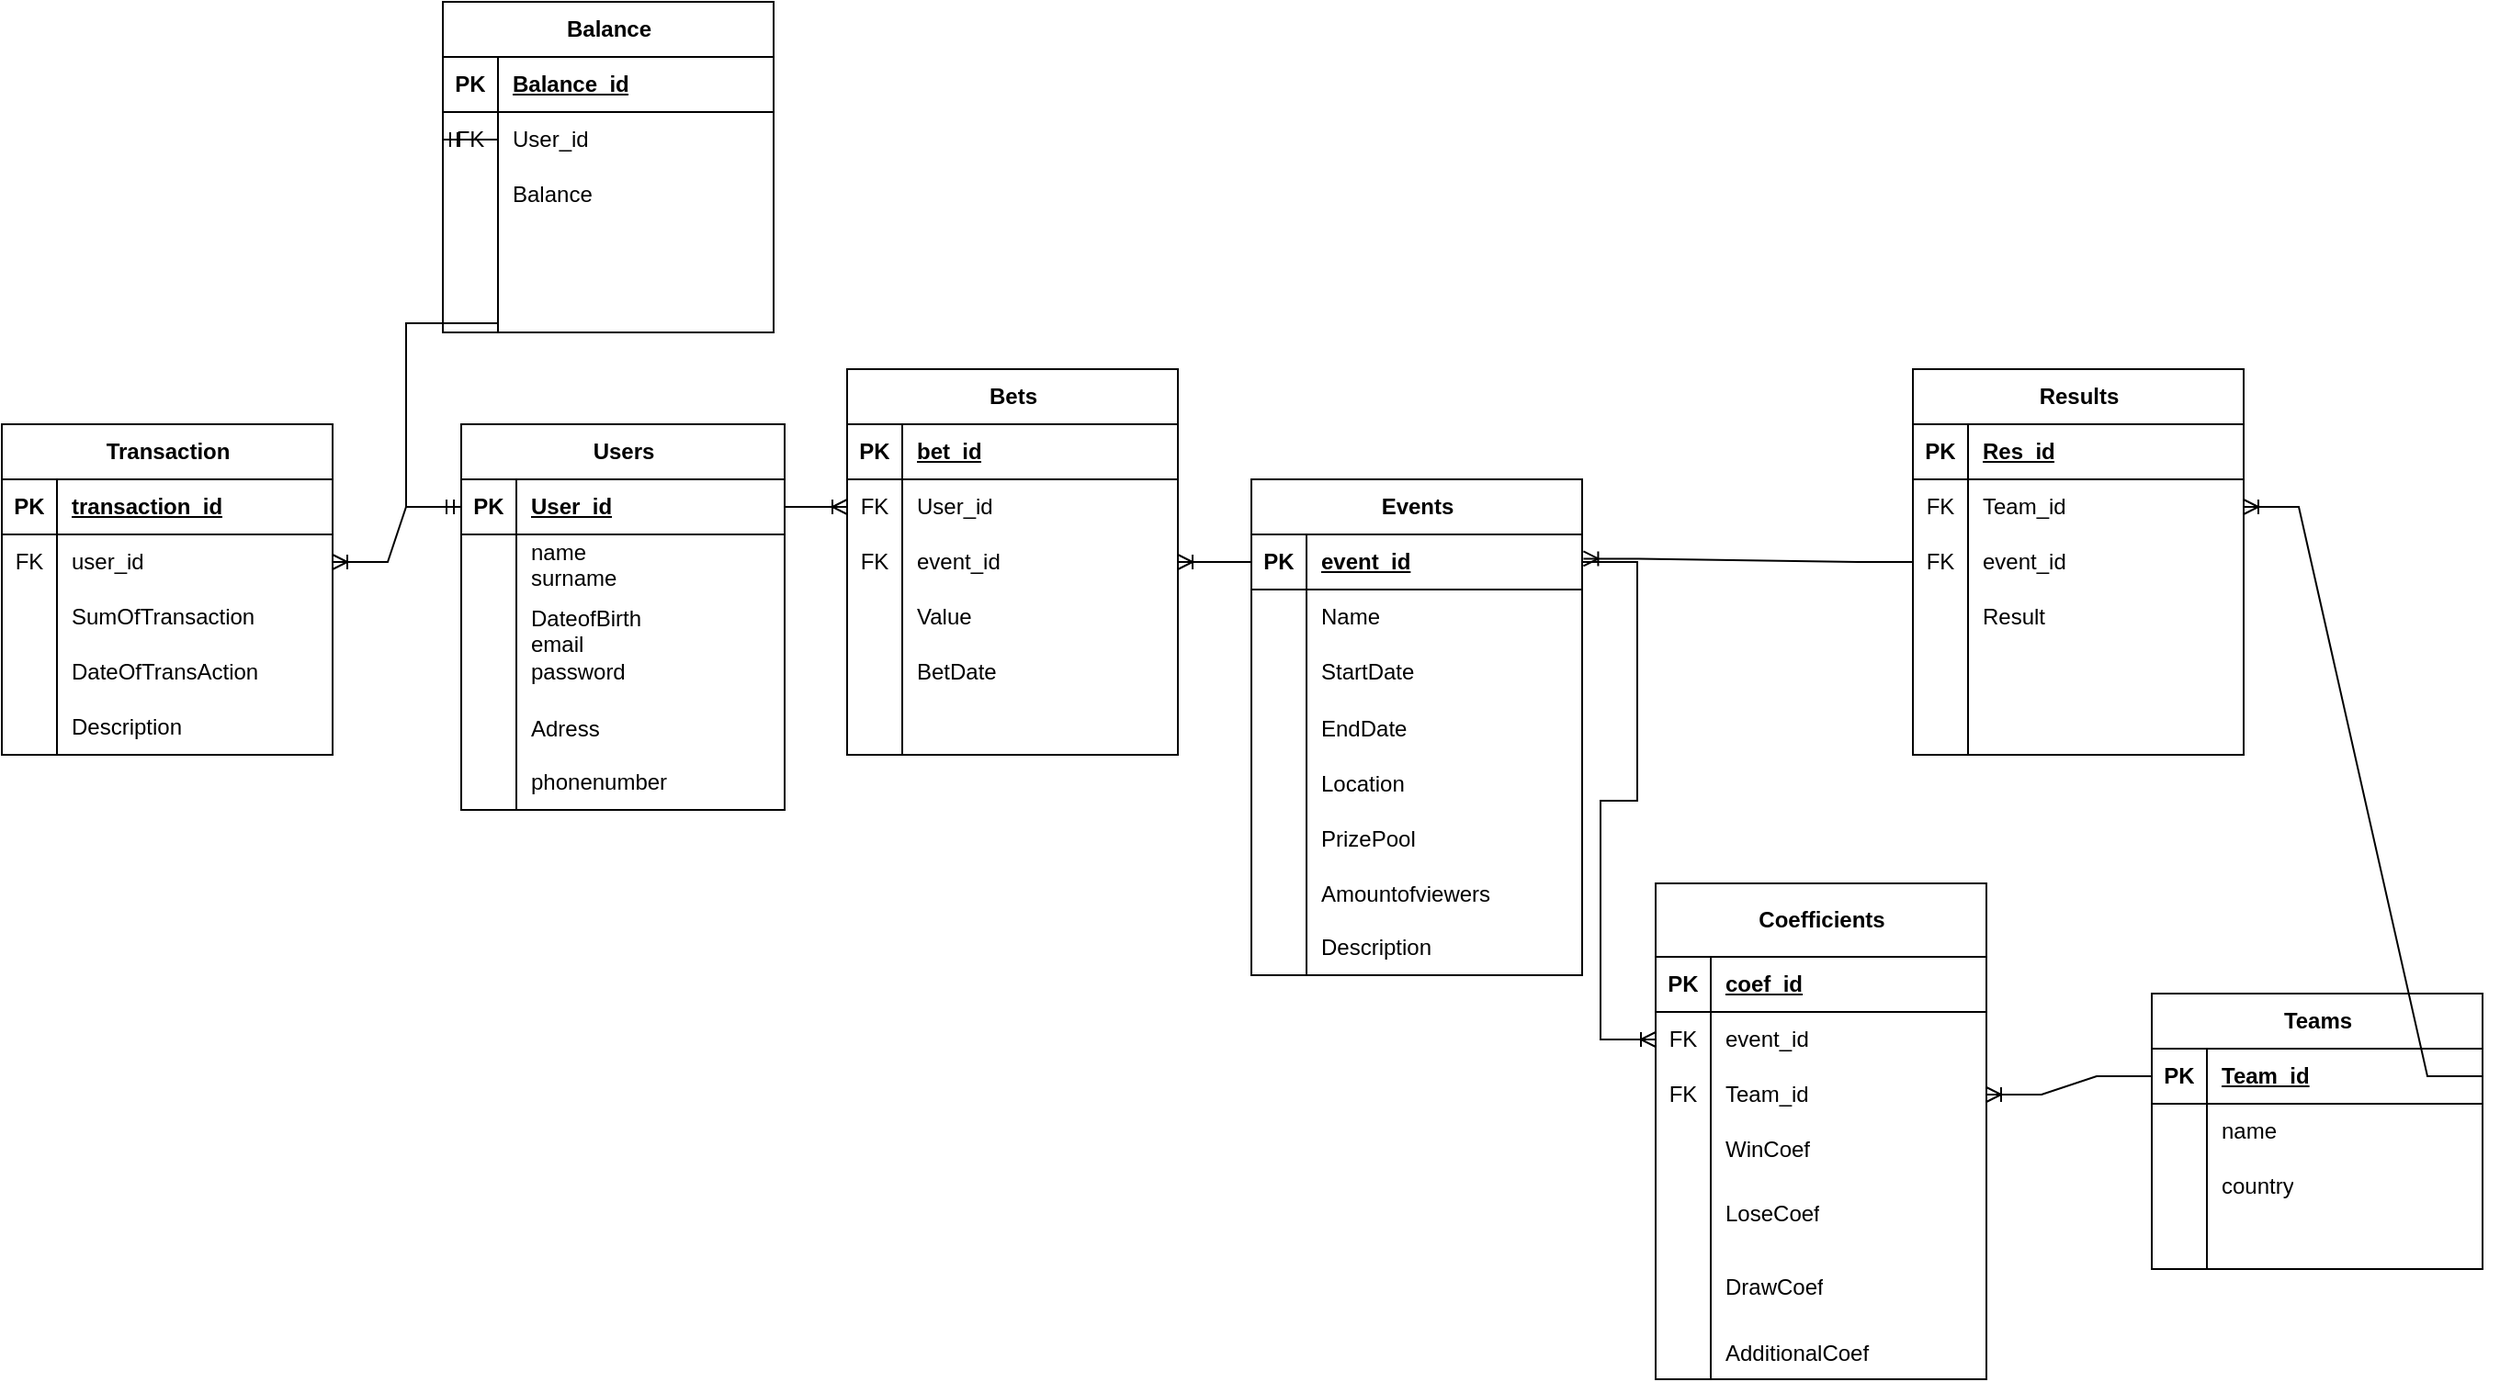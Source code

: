 <mxfile version="21.5.0" type="device">
  <diagram name="Page-1" id="XB4jOPfr0N2nus406FRI">
    <mxGraphModel dx="1843" dy="1638" grid="1" gridSize="10" guides="1" tooltips="1" connect="1" arrows="1" fold="1" page="1" pageScale="1" pageWidth="850" pageHeight="1100" math="0" shadow="0">
      <root>
        <mxCell id="0" />
        <mxCell id="1" parent="0" />
        <mxCell id="bCFZgVp2SM2VOvLrN2ew-1" value="Users" style="shape=table;startSize=30;container=1;collapsible=1;childLayout=tableLayout;fixedRows=1;rowLines=0;fontStyle=1;align=center;resizeLast=1;html=1;" vertex="1" parent="1">
          <mxGeometry x="40" y="160" width="176" height="210" as="geometry" />
        </mxCell>
        <mxCell id="bCFZgVp2SM2VOvLrN2ew-2" value="" style="shape=tableRow;horizontal=0;startSize=0;swimlaneHead=0;swimlaneBody=0;fillColor=none;collapsible=0;dropTarget=0;points=[[0,0.5],[1,0.5]];portConstraint=eastwest;top=0;left=0;right=0;bottom=1;" vertex="1" parent="bCFZgVp2SM2VOvLrN2ew-1">
          <mxGeometry y="30" width="176" height="30" as="geometry" />
        </mxCell>
        <mxCell id="bCFZgVp2SM2VOvLrN2ew-3" value="PK" style="shape=partialRectangle;connectable=0;fillColor=none;top=0;left=0;bottom=0;right=0;fontStyle=1;overflow=hidden;whiteSpace=wrap;html=1;" vertex="1" parent="bCFZgVp2SM2VOvLrN2ew-2">
          <mxGeometry width="30" height="30" as="geometry">
            <mxRectangle width="30" height="30" as="alternateBounds" />
          </mxGeometry>
        </mxCell>
        <mxCell id="bCFZgVp2SM2VOvLrN2ew-4" value="User_id" style="shape=partialRectangle;connectable=0;fillColor=none;top=0;left=0;bottom=0;right=0;align=left;spacingLeft=6;fontStyle=5;overflow=hidden;whiteSpace=wrap;html=1;" vertex="1" parent="bCFZgVp2SM2VOvLrN2ew-2">
          <mxGeometry x="30" width="146" height="30" as="geometry">
            <mxRectangle width="146" height="30" as="alternateBounds" />
          </mxGeometry>
        </mxCell>
        <mxCell id="bCFZgVp2SM2VOvLrN2ew-5" value="" style="shape=tableRow;horizontal=0;startSize=0;swimlaneHead=0;swimlaneBody=0;fillColor=none;collapsible=0;dropTarget=0;points=[[0,0.5],[1,0.5]];portConstraint=eastwest;top=0;left=0;right=0;bottom=0;" vertex="1" parent="bCFZgVp2SM2VOvLrN2ew-1">
          <mxGeometry y="60" width="176" height="30" as="geometry" />
        </mxCell>
        <mxCell id="bCFZgVp2SM2VOvLrN2ew-6" value="" style="shape=partialRectangle;connectable=0;fillColor=none;top=0;left=0;bottom=0;right=0;editable=1;overflow=hidden;whiteSpace=wrap;html=1;" vertex="1" parent="bCFZgVp2SM2VOvLrN2ew-5">
          <mxGeometry width="30" height="30" as="geometry">
            <mxRectangle width="30" height="30" as="alternateBounds" />
          </mxGeometry>
        </mxCell>
        <mxCell id="bCFZgVp2SM2VOvLrN2ew-7" value="name&lt;br&gt;surname" style="shape=partialRectangle;connectable=0;fillColor=none;top=0;left=0;bottom=0;right=0;align=left;spacingLeft=6;overflow=hidden;whiteSpace=wrap;html=1;strokeColor=inherit;" vertex="1" parent="bCFZgVp2SM2VOvLrN2ew-5">
          <mxGeometry x="30" width="146" height="30" as="geometry">
            <mxRectangle width="146" height="30" as="alternateBounds" />
          </mxGeometry>
        </mxCell>
        <mxCell id="bCFZgVp2SM2VOvLrN2ew-8" value="" style="shape=tableRow;horizontal=0;startSize=0;swimlaneHead=0;swimlaneBody=0;fillColor=none;collapsible=0;dropTarget=0;points=[[0,0.5],[1,0.5]];portConstraint=eastwest;top=0;left=0;right=0;bottom=0;" vertex="1" parent="bCFZgVp2SM2VOvLrN2ew-1">
          <mxGeometry y="90" width="176" height="60" as="geometry" />
        </mxCell>
        <mxCell id="bCFZgVp2SM2VOvLrN2ew-9" value="" style="shape=partialRectangle;connectable=0;fillColor=none;top=0;left=0;bottom=0;right=0;editable=1;overflow=hidden;whiteSpace=wrap;html=1;" vertex="1" parent="bCFZgVp2SM2VOvLrN2ew-8">
          <mxGeometry width="30" height="60" as="geometry">
            <mxRectangle width="30" height="60" as="alternateBounds" />
          </mxGeometry>
        </mxCell>
        <mxCell id="bCFZgVp2SM2VOvLrN2ew-10" value="DateofBirth&lt;br style=&quot;border-color: var(--border-color);&quot;&gt;email&lt;br style=&quot;border-color: var(--border-color);&quot;&gt;password" style="shape=partialRectangle;connectable=0;fillColor=none;top=0;left=0;bottom=0;right=0;align=left;spacingLeft=6;overflow=hidden;whiteSpace=wrap;html=1;" vertex="1" parent="bCFZgVp2SM2VOvLrN2ew-8">
          <mxGeometry x="30" width="146" height="60" as="geometry">
            <mxRectangle width="146" height="60" as="alternateBounds" />
          </mxGeometry>
        </mxCell>
        <mxCell id="bCFZgVp2SM2VOvLrN2ew-150" value="" style="shape=tableRow;horizontal=0;startSize=0;swimlaneHead=0;swimlaneBody=0;fillColor=none;collapsible=0;dropTarget=0;points=[[0,0.5],[1,0.5]];portConstraint=eastwest;top=0;left=0;right=0;bottom=0;" vertex="1" parent="bCFZgVp2SM2VOvLrN2ew-1">
          <mxGeometry y="150" width="176" height="30" as="geometry" />
        </mxCell>
        <mxCell id="bCFZgVp2SM2VOvLrN2ew-151" value="" style="shape=partialRectangle;connectable=0;fillColor=none;top=0;left=0;bottom=0;right=0;editable=1;overflow=hidden;" vertex="1" parent="bCFZgVp2SM2VOvLrN2ew-150">
          <mxGeometry width="30" height="30" as="geometry">
            <mxRectangle width="30" height="30" as="alternateBounds" />
          </mxGeometry>
        </mxCell>
        <mxCell id="bCFZgVp2SM2VOvLrN2ew-152" value="Adress" style="shape=partialRectangle;connectable=0;fillColor=none;top=0;left=0;bottom=0;right=0;align=left;spacingLeft=6;overflow=hidden;" vertex="1" parent="bCFZgVp2SM2VOvLrN2ew-150">
          <mxGeometry x="30" width="146" height="30" as="geometry">
            <mxRectangle width="146" height="30" as="alternateBounds" />
          </mxGeometry>
        </mxCell>
        <mxCell id="bCFZgVp2SM2VOvLrN2ew-11" value="" style="shape=tableRow;horizontal=0;startSize=0;swimlaneHead=0;swimlaneBody=0;fillColor=none;collapsible=0;dropTarget=0;points=[[0,0.5],[1,0.5]];portConstraint=eastwest;top=0;left=0;right=0;bottom=0;" vertex="1" parent="bCFZgVp2SM2VOvLrN2ew-1">
          <mxGeometry y="180" width="176" height="30" as="geometry" />
        </mxCell>
        <mxCell id="bCFZgVp2SM2VOvLrN2ew-12" value="" style="shape=partialRectangle;connectable=0;fillColor=none;top=0;left=0;bottom=0;right=0;editable=1;overflow=hidden;whiteSpace=wrap;html=1;" vertex="1" parent="bCFZgVp2SM2VOvLrN2ew-11">
          <mxGeometry width="30" height="30" as="geometry">
            <mxRectangle width="30" height="30" as="alternateBounds" />
          </mxGeometry>
        </mxCell>
        <mxCell id="bCFZgVp2SM2VOvLrN2ew-13" value="phonenumber" style="shape=partialRectangle;connectable=0;fillColor=none;top=0;left=0;bottom=0;right=0;align=left;spacingLeft=6;overflow=hidden;whiteSpace=wrap;html=1;" vertex="1" parent="bCFZgVp2SM2VOvLrN2ew-11">
          <mxGeometry x="30" width="146" height="30" as="geometry">
            <mxRectangle width="146" height="30" as="alternateBounds" />
          </mxGeometry>
        </mxCell>
        <mxCell id="bCFZgVp2SM2VOvLrN2ew-14" value="Events" style="shape=table;startSize=30;container=1;collapsible=1;childLayout=tableLayout;fixedRows=1;rowLines=0;fontStyle=1;align=center;resizeLast=1;html=1;" vertex="1" parent="1">
          <mxGeometry x="470" y="190" width="180" height="270" as="geometry" />
        </mxCell>
        <mxCell id="bCFZgVp2SM2VOvLrN2ew-15" value="" style="shape=tableRow;horizontal=0;startSize=0;swimlaneHead=0;swimlaneBody=0;fillColor=none;collapsible=0;dropTarget=0;points=[[0,0.5],[1,0.5]];portConstraint=eastwest;top=0;left=0;right=0;bottom=1;" vertex="1" parent="bCFZgVp2SM2VOvLrN2ew-14">
          <mxGeometry y="30" width="180" height="30" as="geometry" />
        </mxCell>
        <mxCell id="bCFZgVp2SM2VOvLrN2ew-16" value="PK" style="shape=partialRectangle;connectable=0;fillColor=none;top=0;left=0;bottom=0;right=0;fontStyle=1;overflow=hidden;whiteSpace=wrap;html=1;" vertex="1" parent="bCFZgVp2SM2VOvLrN2ew-15">
          <mxGeometry width="30" height="30" as="geometry">
            <mxRectangle width="30" height="30" as="alternateBounds" />
          </mxGeometry>
        </mxCell>
        <mxCell id="bCFZgVp2SM2VOvLrN2ew-17" value="event_id" style="shape=partialRectangle;connectable=0;fillColor=none;top=0;left=0;bottom=0;right=0;align=left;spacingLeft=6;fontStyle=5;overflow=hidden;whiteSpace=wrap;html=1;" vertex="1" parent="bCFZgVp2SM2VOvLrN2ew-15">
          <mxGeometry x="30" width="150" height="30" as="geometry">
            <mxRectangle width="150" height="30" as="alternateBounds" />
          </mxGeometry>
        </mxCell>
        <mxCell id="bCFZgVp2SM2VOvLrN2ew-18" value="" style="shape=tableRow;horizontal=0;startSize=0;swimlaneHead=0;swimlaneBody=0;fillColor=none;collapsible=0;dropTarget=0;points=[[0,0.5],[1,0.5]];portConstraint=eastwest;top=0;left=0;right=0;bottom=0;" vertex="1" parent="bCFZgVp2SM2VOvLrN2ew-14">
          <mxGeometry y="60" width="180" height="30" as="geometry" />
        </mxCell>
        <mxCell id="bCFZgVp2SM2VOvLrN2ew-19" value="" style="shape=partialRectangle;connectable=0;fillColor=none;top=0;left=0;bottom=0;right=0;editable=1;overflow=hidden;whiteSpace=wrap;html=1;" vertex="1" parent="bCFZgVp2SM2VOvLrN2ew-18">
          <mxGeometry width="30" height="30" as="geometry">
            <mxRectangle width="30" height="30" as="alternateBounds" />
          </mxGeometry>
        </mxCell>
        <mxCell id="bCFZgVp2SM2VOvLrN2ew-20" value="Name" style="shape=partialRectangle;connectable=0;fillColor=none;top=0;left=0;bottom=0;right=0;align=left;spacingLeft=6;overflow=hidden;whiteSpace=wrap;html=1;" vertex="1" parent="bCFZgVp2SM2VOvLrN2ew-18">
          <mxGeometry x="30" width="150" height="30" as="geometry">
            <mxRectangle width="150" height="30" as="alternateBounds" />
          </mxGeometry>
        </mxCell>
        <mxCell id="bCFZgVp2SM2VOvLrN2ew-21" value="" style="shape=tableRow;horizontal=0;startSize=0;swimlaneHead=0;swimlaneBody=0;fillColor=none;collapsible=0;dropTarget=0;points=[[0,0.5],[1,0.5]];portConstraint=eastwest;top=0;left=0;right=0;bottom=0;" vertex="1" parent="bCFZgVp2SM2VOvLrN2ew-14">
          <mxGeometry y="90" width="180" height="30" as="geometry" />
        </mxCell>
        <mxCell id="bCFZgVp2SM2VOvLrN2ew-22" value="" style="shape=partialRectangle;connectable=0;fillColor=none;top=0;left=0;bottom=0;right=0;editable=1;overflow=hidden;whiteSpace=wrap;html=1;" vertex="1" parent="bCFZgVp2SM2VOvLrN2ew-21">
          <mxGeometry width="30" height="30" as="geometry">
            <mxRectangle width="30" height="30" as="alternateBounds" />
          </mxGeometry>
        </mxCell>
        <mxCell id="bCFZgVp2SM2VOvLrN2ew-23" value="StartDate" style="shape=partialRectangle;connectable=0;fillColor=none;top=0;left=0;bottom=0;right=0;align=left;spacingLeft=6;overflow=hidden;whiteSpace=wrap;html=1;" vertex="1" parent="bCFZgVp2SM2VOvLrN2ew-21">
          <mxGeometry x="30" width="150" height="30" as="geometry">
            <mxRectangle width="150" height="30" as="alternateBounds" />
          </mxGeometry>
        </mxCell>
        <mxCell id="bCFZgVp2SM2VOvLrN2ew-138" value="" style="shape=tableRow;horizontal=0;startSize=0;swimlaneHead=0;swimlaneBody=0;fillColor=none;collapsible=0;dropTarget=0;points=[[0,0.5],[1,0.5]];portConstraint=eastwest;top=0;left=0;right=0;bottom=0;" vertex="1" parent="bCFZgVp2SM2VOvLrN2ew-14">
          <mxGeometry y="120" width="180" height="30" as="geometry" />
        </mxCell>
        <mxCell id="bCFZgVp2SM2VOvLrN2ew-139" value="" style="shape=partialRectangle;connectable=0;fillColor=none;top=0;left=0;bottom=0;right=0;editable=1;overflow=hidden;" vertex="1" parent="bCFZgVp2SM2VOvLrN2ew-138">
          <mxGeometry width="30" height="30" as="geometry">
            <mxRectangle width="30" height="30" as="alternateBounds" />
          </mxGeometry>
        </mxCell>
        <mxCell id="bCFZgVp2SM2VOvLrN2ew-140" value="EndDate" style="shape=partialRectangle;connectable=0;fillColor=none;top=0;left=0;bottom=0;right=0;align=left;spacingLeft=6;overflow=hidden;" vertex="1" parent="bCFZgVp2SM2VOvLrN2ew-138">
          <mxGeometry x="30" width="150" height="30" as="geometry">
            <mxRectangle width="150" height="30" as="alternateBounds" />
          </mxGeometry>
        </mxCell>
        <mxCell id="bCFZgVp2SM2VOvLrN2ew-141" value="" style="shape=tableRow;horizontal=0;startSize=0;swimlaneHead=0;swimlaneBody=0;fillColor=none;collapsible=0;dropTarget=0;points=[[0,0.5],[1,0.5]];portConstraint=eastwest;top=0;left=0;right=0;bottom=0;" vertex="1" parent="bCFZgVp2SM2VOvLrN2ew-14">
          <mxGeometry y="150" width="180" height="30" as="geometry" />
        </mxCell>
        <mxCell id="bCFZgVp2SM2VOvLrN2ew-142" value="" style="shape=partialRectangle;connectable=0;fillColor=none;top=0;left=0;bottom=0;right=0;editable=1;overflow=hidden;" vertex="1" parent="bCFZgVp2SM2VOvLrN2ew-141">
          <mxGeometry width="30" height="30" as="geometry">
            <mxRectangle width="30" height="30" as="alternateBounds" />
          </mxGeometry>
        </mxCell>
        <mxCell id="bCFZgVp2SM2VOvLrN2ew-143" value="Location" style="shape=partialRectangle;connectable=0;fillColor=none;top=0;left=0;bottom=0;right=0;align=left;spacingLeft=6;overflow=hidden;" vertex="1" parent="bCFZgVp2SM2VOvLrN2ew-141">
          <mxGeometry x="30" width="150" height="30" as="geometry">
            <mxRectangle width="150" height="30" as="alternateBounds" />
          </mxGeometry>
        </mxCell>
        <mxCell id="bCFZgVp2SM2VOvLrN2ew-144" value="" style="shape=tableRow;horizontal=0;startSize=0;swimlaneHead=0;swimlaneBody=0;fillColor=none;collapsible=0;dropTarget=0;points=[[0,0.5],[1,0.5]];portConstraint=eastwest;top=0;left=0;right=0;bottom=0;" vertex="1" parent="bCFZgVp2SM2VOvLrN2ew-14">
          <mxGeometry y="180" width="180" height="30" as="geometry" />
        </mxCell>
        <mxCell id="bCFZgVp2SM2VOvLrN2ew-145" value="" style="shape=partialRectangle;connectable=0;fillColor=none;top=0;left=0;bottom=0;right=0;editable=1;overflow=hidden;" vertex="1" parent="bCFZgVp2SM2VOvLrN2ew-144">
          <mxGeometry width="30" height="30" as="geometry">
            <mxRectangle width="30" height="30" as="alternateBounds" />
          </mxGeometry>
        </mxCell>
        <mxCell id="bCFZgVp2SM2VOvLrN2ew-146" value="PrizePool" style="shape=partialRectangle;connectable=0;fillColor=none;top=0;left=0;bottom=0;right=0;align=left;spacingLeft=6;overflow=hidden;" vertex="1" parent="bCFZgVp2SM2VOvLrN2ew-144">
          <mxGeometry x="30" width="150" height="30" as="geometry">
            <mxRectangle width="150" height="30" as="alternateBounds" />
          </mxGeometry>
        </mxCell>
        <mxCell id="bCFZgVp2SM2VOvLrN2ew-147" value="" style="shape=tableRow;horizontal=0;startSize=0;swimlaneHead=0;swimlaneBody=0;fillColor=none;collapsible=0;dropTarget=0;points=[[0,0.5],[1,0.5]];portConstraint=eastwest;top=0;left=0;right=0;bottom=0;" vertex="1" parent="bCFZgVp2SM2VOvLrN2ew-14">
          <mxGeometry y="210" width="180" height="30" as="geometry" />
        </mxCell>
        <mxCell id="bCFZgVp2SM2VOvLrN2ew-148" value="" style="shape=partialRectangle;connectable=0;fillColor=none;top=0;left=0;bottom=0;right=0;editable=1;overflow=hidden;" vertex="1" parent="bCFZgVp2SM2VOvLrN2ew-147">
          <mxGeometry width="30" height="30" as="geometry">
            <mxRectangle width="30" height="30" as="alternateBounds" />
          </mxGeometry>
        </mxCell>
        <mxCell id="bCFZgVp2SM2VOvLrN2ew-149" value="Amountofviewers" style="shape=partialRectangle;connectable=0;fillColor=none;top=0;left=0;bottom=0;right=0;align=left;spacingLeft=6;overflow=hidden;" vertex="1" parent="bCFZgVp2SM2VOvLrN2ew-147">
          <mxGeometry x="30" width="150" height="30" as="geometry">
            <mxRectangle width="150" height="30" as="alternateBounds" />
          </mxGeometry>
        </mxCell>
        <mxCell id="bCFZgVp2SM2VOvLrN2ew-24" value="" style="shape=tableRow;horizontal=0;startSize=0;swimlaneHead=0;swimlaneBody=0;fillColor=none;collapsible=0;dropTarget=0;points=[[0,0.5],[1,0.5]];portConstraint=eastwest;top=0;left=0;right=0;bottom=0;" vertex="1" parent="bCFZgVp2SM2VOvLrN2ew-14">
          <mxGeometry y="240" width="180" height="30" as="geometry" />
        </mxCell>
        <mxCell id="bCFZgVp2SM2VOvLrN2ew-25" value="" style="shape=partialRectangle;connectable=0;fillColor=none;top=0;left=0;bottom=0;right=0;editable=1;overflow=hidden;whiteSpace=wrap;html=1;" vertex="1" parent="bCFZgVp2SM2VOvLrN2ew-24">
          <mxGeometry width="30" height="30" as="geometry">
            <mxRectangle width="30" height="30" as="alternateBounds" />
          </mxGeometry>
        </mxCell>
        <mxCell id="bCFZgVp2SM2VOvLrN2ew-26" value="Description" style="shape=partialRectangle;connectable=0;fillColor=none;top=0;left=0;bottom=0;right=0;align=left;spacingLeft=6;overflow=hidden;whiteSpace=wrap;html=1;" vertex="1" parent="bCFZgVp2SM2VOvLrN2ew-24">
          <mxGeometry x="30" width="150" height="30" as="geometry">
            <mxRectangle width="150" height="30" as="alternateBounds" />
          </mxGeometry>
        </mxCell>
        <mxCell id="bCFZgVp2SM2VOvLrN2ew-27" value="Bets" style="shape=table;startSize=30;container=1;collapsible=1;childLayout=tableLayout;fixedRows=1;rowLines=0;fontStyle=1;align=center;resizeLast=1;html=1;" vertex="1" parent="1">
          <mxGeometry x="250" y="130" width="180" height="210" as="geometry" />
        </mxCell>
        <mxCell id="bCFZgVp2SM2VOvLrN2ew-28" value="" style="shape=tableRow;horizontal=0;startSize=0;swimlaneHead=0;swimlaneBody=0;fillColor=none;collapsible=0;dropTarget=0;points=[[0,0.5],[1,0.5]];portConstraint=eastwest;top=0;left=0;right=0;bottom=1;" vertex="1" parent="bCFZgVp2SM2VOvLrN2ew-27">
          <mxGeometry y="30" width="180" height="30" as="geometry" />
        </mxCell>
        <mxCell id="bCFZgVp2SM2VOvLrN2ew-29" value="PK" style="shape=partialRectangle;connectable=0;fillColor=none;top=0;left=0;bottom=0;right=0;fontStyle=1;overflow=hidden;whiteSpace=wrap;html=1;" vertex="1" parent="bCFZgVp2SM2VOvLrN2ew-28">
          <mxGeometry width="30" height="30" as="geometry">
            <mxRectangle width="30" height="30" as="alternateBounds" />
          </mxGeometry>
        </mxCell>
        <mxCell id="bCFZgVp2SM2VOvLrN2ew-30" value="bet_id" style="shape=partialRectangle;connectable=0;fillColor=none;top=0;left=0;bottom=0;right=0;align=left;spacingLeft=6;fontStyle=5;overflow=hidden;whiteSpace=wrap;html=1;" vertex="1" parent="bCFZgVp2SM2VOvLrN2ew-28">
          <mxGeometry x="30" width="150" height="30" as="geometry">
            <mxRectangle width="150" height="30" as="alternateBounds" />
          </mxGeometry>
        </mxCell>
        <mxCell id="bCFZgVp2SM2VOvLrN2ew-40" value="" style="shape=tableRow;horizontal=0;startSize=0;swimlaneHead=0;swimlaneBody=0;fillColor=none;collapsible=0;dropTarget=0;points=[[0,0.5],[1,0.5]];portConstraint=eastwest;top=0;left=0;right=0;bottom=0;" vertex="1" parent="bCFZgVp2SM2VOvLrN2ew-27">
          <mxGeometry y="60" width="180" height="30" as="geometry" />
        </mxCell>
        <mxCell id="bCFZgVp2SM2VOvLrN2ew-41" value="FK" style="shape=partialRectangle;connectable=0;fillColor=none;top=0;left=0;bottom=0;right=0;fontStyle=0;overflow=hidden;whiteSpace=wrap;html=1;" vertex="1" parent="bCFZgVp2SM2VOvLrN2ew-40">
          <mxGeometry width="30" height="30" as="geometry">
            <mxRectangle width="30" height="30" as="alternateBounds" />
          </mxGeometry>
        </mxCell>
        <mxCell id="bCFZgVp2SM2VOvLrN2ew-42" value="User_id" style="shape=partialRectangle;connectable=0;fillColor=none;top=0;left=0;bottom=0;right=0;align=left;spacingLeft=6;fontStyle=0;overflow=hidden;whiteSpace=wrap;html=1;" vertex="1" parent="bCFZgVp2SM2VOvLrN2ew-40">
          <mxGeometry x="30" width="150" height="30" as="geometry">
            <mxRectangle width="150" height="30" as="alternateBounds" />
          </mxGeometry>
        </mxCell>
        <mxCell id="bCFZgVp2SM2VOvLrN2ew-43" value="" style="shape=tableRow;horizontal=0;startSize=0;swimlaneHead=0;swimlaneBody=0;fillColor=none;collapsible=0;dropTarget=0;points=[[0,0.5],[1,0.5]];portConstraint=eastwest;top=0;left=0;right=0;bottom=0;" vertex="1" parent="bCFZgVp2SM2VOvLrN2ew-27">
          <mxGeometry y="90" width="180" height="30" as="geometry" />
        </mxCell>
        <mxCell id="bCFZgVp2SM2VOvLrN2ew-44" value="FK" style="shape=partialRectangle;connectable=0;fillColor=none;top=0;left=0;bottom=0;right=0;fontStyle=0;overflow=hidden;whiteSpace=wrap;html=1;" vertex="1" parent="bCFZgVp2SM2VOvLrN2ew-43">
          <mxGeometry width="30" height="30" as="geometry">
            <mxRectangle width="30" height="30" as="alternateBounds" />
          </mxGeometry>
        </mxCell>
        <mxCell id="bCFZgVp2SM2VOvLrN2ew-45" value="event_id" style="shape=partialRectangle;connectable=0;fillColor=none;top=0;left=0;bottom=0;right=0;align=left;spacingLeft=6;fontStyle=0;overflow=hidden;whiteSpace=wrap;html=1;" vertex="1" parent="bCFZgVp2SM2VOvLrN2ew-43">
          <mxGeometry x="30" width="150" height="30" as="geometry">
            <mxRectangle width="150" height="30" as="alternateBounds" />
          </mxGeometry>
        </mxCell>
        <mxCell id="bCFZgVp2SM2VOvLrN2ew-31" value="" style="shape=tableRow;horizontal=0;startSize=0;swimlaneHead=0;swimlaneBody=0;fillColor=none;collapsible=0;dropTarget=0;points=[[0,0.5],[1,0.5]];portConstraint=eastwest;top=0;left=0;right=0;bottom=0;" vertex="1" parent="bCFZgVp2SM2VOvLrN2ew-27">
          <mxGeometry y="120" width="180" height="30" as="geometry" />
        </mxCell>
        <mxCell id="bCFZgVp2SM2VOvLrN2ew-32" value="" style="shape=partialRectangle;connectable=0;fillColor=none;top=0;left=0;bottom=0;right=0;editable=1;overflow=hidden;whiteSpace=wrap;html=1;" vertex="1" parent="bCFZgVp2SM2VOvLrN2ew-31">
          <mxGeometry width="30" height="30" as="geometry">
            <mxRectangle width="30" height="30" as="alternateBounds" />
          </mxGeometry>
        </mxCell>
        <mxCell id="bCFZgVp2SM2VOvLrN2ew-33" value="Value" style="shape=partialRectangle;connectable=0;fillColor=none;top=0;left=0;bottom=0;right=0;align=left;spacingLeft=6;overflow=hidden;whiteSpace=wrap;html=1;" vertex="1" parent="bCFZgVp2SM2VOvLrN2ew-31">
          <mxGeometry x="30" width="150" height="30" as="geometry">
            <mxRectangle width="150" height="30" as="alternateBounds" />
          </mxGeometry>
        </mxCell>
        <mxCell id="bCFZgVp2SM2VOvLrN2ew-34" value="" style="shape=tableRow;horizontal=0;startSize=0;swimlaneHead=0;swimlaneBody=0;fillColor=none;collapsible=0;dropTarget=0;points=[[0,0.5],[1,0.5]];portConstraint=eastwest;top=0;left=0;right=0;bottom=0;" vertex="1" parent="bCFZgVp2SM2VOvLrN2ew-27">
          <mxGeometry y="150" width="180" height="30" as="geometry" />
        </mxCell>
        <mxCell id="bCFZgVp2SM2VOvLrN2ew-35" value="" style="shape=partialRectangle;connectable=0;fillColor=none;top=0;left=0;bottom=0;right=0;editable=1;overflow=hidden;whiteSpace=wrap;html=1;" vertex="1" parent="bCFZgVp2SM2VOvLrN2ew-34">
          <mxGeometry width="30" height="30" as="geometry">
            <mxRectangle width="30" height="30" as="alternateBounds" />
          </mxGeometry>
        </mxCell>
        <mxCell id="bCFZgVp2SM2VOvLrN2ew-36" value="BetDate" style="shape=partialRectangle;connectable=0;fillColor=none;top=0;left=0;bottom=0;right=0;align=left;spacingLeft=6;overflow=hidden;whiteSpace=wrap;html=1;" vertex="1" parent="bCFZgVp2SM2VOvLrN2ew-34">
          <mxGeometry x="30" width="150" height="30" as="geometry">
            <mxRectangle width="150" height="30" as="alternateBounds" />
          </mxGeometry>
        </mxCell>
        <mxCell id="bCFZgVp2SM2VOvLrN2ew-37" value="" style="shape=tableRow;horizontal=0;startSize=0;swimlaneHead=0;swimlaneBody=0;fillColor=none;collapsible=0;dropTarget=0;points=[[0,0.5],[1,0.5]];portConstraint=eastwest;top=0;left=0;right=0;bottom=0;" vertex="1" parent="bCFZgVp2SM2VOvLrN2ew-27">
          <mxGeometry y="180" width="180" height="30" as="geometry" />
        </mxCell>
        <mxCell id="bCFZgVp2SM2VOvLrN2ew-38" value="" style="shape=partialRectangle;connectable=0;fillColor=none;top=0;left=0;bottom=0;right=0;editable=1;overflow=hidden;whiteSpace=wrap;html=1;" vertex="1" parent="bCFZgVp2SM2VOvLrN2ew-37">
          <mxGeometry width="30" height="30" as="geometry">
            <mxRectangle width="30" height="30" as="alternateBounds" />
          </mxGeometry>
        </mxCell>
        <mxCell id="bCFZgVp2SM2VOvLrN2ew-39" value="" style="shape=partialRectangle;connectable=0;fillColor=none;top=0;left=0;bottom=0;right=0;align=left;spacingLeft=6;overflow=hidden;whiteSpace=wrap;html=1;" vertex="1" parent="bCFZgVp2SM2VOvLrN2ew-37">
          <mxGeometry x="30" width="150" height="30" as="geometry">
            <mxRectangle width="150" height="30" as="alternateBounds" />
          </mxGeometry>
        </mxCell>
        <mxCell id="bCFZgVp2SM2VOvLrN2ew-46" value="" style="edgeStyle=entityRelationEdgeStyle;fontSize=12;html=1;endArrow=ERoneToMany;rounded=0;exitX=1;exitY=0.5;exitDx=0;exitDy=0;entryX=0;entryY=0.5;entryDx=0;entryDy=0;" edge="1" parent="1" source="bCFZgVp2SM2VOvLrN2ew-2" target="bCFZgVp2SM2VOvLrN2ew-40">
          <mxGeometry width="100" height="100" relative="1" as="geometry">
            <mxPoint x="80" y="150" as="sourcePoint" />
            <mxPoint x="180" y="50" as="targetPoint" />
          </mxGeometry>
        </mxCell>
        <mxCell id="bCFZgVp2SM2VOvLrN2ew-47" value="" style="edgeStyle=entityRelationEdgeStyle;fontSize=12;html=1;endArrow=ERoneToMany;rounded=0;entryX=1;entryY=0.5;entryDx=0;entryDy=0;exitX=0;exitY=0.5;exitDx=0;exitDy=0;" edge="1" parent="1" source="bCFZgVp2SM2VOvLrN2ew-15" target="bCFZgVp2SM2VOvLrN2ew-43">
          <mxGeometry width="100" height="100" relative="1" as="geometry">
            <mxPoint x="460" y="140" as="sourcePoint" />
            <mxPoint x="560" y="40" as="targetPoint" />
          </mxGeometry>
        </mxCell>
        <mxCell id="bCFZgVp2SM2VOvLrN2ew-48" value="Teams" style="shape=table;startSize=30;container=1;collapsible=1;childLayout=tableLayout;fixedRows=1;rowLines=0;fontStyle=1;align=center;resizeLast=1;html=1;" vertex="1" parent="1">
          <mxGeometry x="960" y="470" width="180" height="150" as="geometry" />
        </mxCell>
        <mxCell id="bCFZgVp2SM2VOvLrN2ew-49" value="" style="shape=tableRow;horizontal=0;startSize=0;swimlaneHead=0;swimlaneBody=0;fillColor=none;collapsible=0;dropTarget=0;points=[[0,0.5],[1,0.5]];portConstraint=eastwest;top=0;left=0;right=0;bottom=1;" vertex="1" parent="bCFZgVp2SM2VOvLrN2ew-48">
          <mxGeometry y="30" width="180" height="30" as="geometry" />
        </mxCell>
        <mxCell id="bCFZgVp2SM2VOvLrN2ew-50" value="PK" style="shape=partialRectangle;connectable=0;fillColor=none;top=0;left=0;bottom=0;right=0;fontStyle=1;overflow=hidden;whiteSpace=wrap;html=1;" vertex="1" parent="bCFZgVp2SM2VOvLrN2ew-49">
          <mxGeometry width="30" height="30" as="geometry">
            <mxRectangle width="30" height="30" as="alternateBounds" />
          </mxGeometry>
        </mxCell>
        <mxCell id="bCFZgVp2SM2VOvLrN2ew-51" value="Team_id" style="shape=partialRectangle;connectable=0;fillColor=none;top=0;left=0;bottom=0;right=0;align=left;spacingLeft=6;fontStyle=5;overflow=hidden;whiteSpace=wrap;html=1;" vertex="1" parent="bCFZgVp2SM2VOvLrN2ew-49">
          <mxGeometry x="30" width="150" height="30" as="geometry">
            <mxRectangle width="150" height="30" as="alternateBounds" />
          </mxGeometry>
        </mxCell>
        <mxCell id="bCFZgVp2SM2VOvLrN2ew-52" value="" style="shape=tableRow;horizontal=0;startSize=0;swimlaneHead=0;swimlaneBody=0;fillColor=none;collapsible=0;dropTarget=0;points=[[0,0.5],[1,0.5]];portConstraint=eastwest;top=0;left=0;right=0;bottom=0;" vertex="1" parent="bCFZgVp2SM2VOvLrN2ew-48">
          <mxGeometry y="60" width="180" height="30" as="geometry" />
        </mxCell>
        <mxCell id="bCFZgVp2SM2VOvLrN2ew-53" value="" style="shape=partialRectangle;connectable=0;fillColor=none;top=0;left=0;bottom=0;right=0;editable=1;overflow=hidden;whiteSpace=wrap;html=1;" vertex="1" parent="bCFZgVp2SM2VOvLrN2ew-52">
          <mxGeometry width="30" height="30" as="geometry">
            <mxRectangle width="30" height="30" as="alternateBounds" />
          </mxGeometry>
        </mxCell>
        <mxCell id="bCFZgVp2SM2VOvLrN2ew-54" value="name" style="shape=partialRectangle;connectable=0;fillColor=none;top=0;left=0;bottom=0;right=0;align=left;spacingLeft=6;overflow=hidden;whiteSpace=wrap;html=1;" vertex="1" parent="bCFZgVp2SM2VOvLrN2ew-52">
          <mxGeometry x="30" width="150" height="30" as="geometry">
            <mxRectangle width="150" height="30" as="alternateBounds" />
          </mxGeometry>
        </mxCell>
        <mxCell id="bCFZgVp2SM2VOvLrN2ew-55" value="" style="shape=tableRow;horizontal=0;startSize=0;swimlaneHead=0;swimlaneBody=0;fillColor=none;collapsible=0;dropTarget=0;points=[[0,0.5],[1,0.5]];portConstraint=eastwest;top=0;left=0;right=0;bottom=0;" vertex="1" parent="bCFZgVp2SM2VOvLrN2ew-48">
          <mxGeometry y="90" width="180" height="30" as="geometry" />
        </mxCell>
        <mxCell id="bCFZgVp2SM2VOvLrN2ew-56" value="" style="shape=partialRectangle;connectable=0;fillColor=none;top=0;left=0;bottom=0;right=0;editable=1;overflow=hidden;whiteSpace=wrap;html=1;" vertex="1" parent="bCFZgVp2SM2VOvLrN2ew-55">
          <mxGeometry width="30" height="30" as="geometry">
            <mxRectangle width="30" height="30" as="alternateBounds" />
          </mxGeometry>
        </mxCell>
        <mxCell id="bCFZgVp2SM2VOvLrN2ew-57" value="country" style="shape=partialRectangle;connectable=0;fillColor=none;top=0;left=0;bottom=0;right=0;align=left;spacingLeft=6;overflow=hidden;whiteSpace=wrap;html=1;" vertex="1" parent="bCFZgVp2SM2VOvLrN2ew-55">
          <mxGeometry x="30" width="150" height="30" as="geometry">
            <mxRectangle width="150" height="30" as="alternateBounds" />
          </mxGeometry>
        </mxCell>
        <mxCell id="bCFZgVp2SM2VOvLrN2ew-58" value="" style="shape=tableRow;horizontal=0;startSize=0;swimlaneHead=0;swimlaneBody=0;fillColor=none;collapsible=0;dropTarget=0;points=[[0,0.5],[1,0.5]];portConstraint=eastwest;top=0;left=0;right=0;bottom=0;" vertex="1" parent="bCFZgVp2SM2VOvLrN2ew-48">
          <mxGeometry y="120" width="180" height="30" as="geometry" />
        </mxCell>
        <mxCell id="bCFZgVp2SM2VOvLrN2ew-59" value="" style="shape=partialRectangle;connectable=0;fillColor=none;top=0;left=0;bottom=0;right=0;editable=1;overflow=hidden;whiteSpace=wrap;html=1;" vertex="1" parent="bCFZgVp2SM2VOvLrN2ew-58">
          <mxGeometry width="30" height="30" as="geometry">
            <mxRectangle width="30" height="30" as="alternateBounds" />
          </mxGeometry>
        </mxCell>
        <mxCell id="bCFZgVp2SM2VOvLrN2ew-60" value="" style="shape=partialRectangle;connectable=0;fillColor=none;top=0;left=0;bottom=0;right=0;align=left;spacingLeft=6;overflow=hidden;whiteSpace=wrap;html=1;" vertex="1" parent="bCFZgVp2SM2VOvLrN2ew-58">
          <mxGeometry x="30" width="150" height="30" as="geometry">
            <mxRectangle width="150" height="30" as="alternateBounds" />
          </mxGeometry>
        </mxCell>
        <mxCell id="bCFZgVp2SM2VOvLrN2ew-61" value="Coefficients" style="shape=table;startSize=40;container=1;collapsible=1;childLayout=tableLayout;fixedRows=1;rowLines=0;fontStyle=1;align=center;resizeLast=1;html=1;" vertex="1" parent="1">
          <mxGeometry x="690" y="410" width="180" height="270" as="geometry" />
        </mxCell>
        <mxCell id="bCFZgVp2SM2VOvLrN2ew-62" value="" style="shape=tableRow;horizontal=0;startSize=0;swimlaneHead=0;swimlaneBody=0;fillColor=none;collapsible=0;dropTarget=0;points=[[0,0.5],[1,0.5]];portConstraint=eastwest;top=0;left=0;right=0;bottom=1;" vertex="1" parent="bCFZgVp2SM2VOvLrN2ew-61">
          <mxGeometry y="40" width="180" height="30" as="geometry" />
        </mxCell>
        <mxCell id="bCFZgVp2SM2VOvLrN2ew-63" value="PK" style="shape=partialRectangle;connectable=0;fillColor=none;top=0;left=0;bottom=0;right=0;fontStyle=1;overflow=hidden;whiteSpace=wrap;html=1;" vertex="1" parent="bCFZgVp2SM2VOvLrN2ew-62">
          <mxGeometry width="30" height="30" as="geometry">
            <mxRectangle width="30" height="30" as="alternateBounds" />
          </mxGeometry>
        </mxCell>
        <mxCell id="bCFZgVp2SM2VOvLrN2ew-64" value="coef_id" style="shape=partialRectangle;connectable=0;fillColor=none;top=0;left=0;bottom=0;right=0;align=left;spacingLeft=6;fontStyle=5;overflow=hidden;whiteSpace=wrap;html=1;" vertex="1" parent="bCFZgVp2SM2VOvLrN2ew-62">
          <mxGeometry x="30" width="150" height="30" as="geometry">
            <mxRectangle width="150" height="30" as="alternateBounds" />
          </mxGeometry>
        </mxCell>
        <mxCell id="bCFZgVp2SM2VOvLrN2ew-74" value="" style="shape=tableRow;horizontal=0;startSize=0;swimlaneHead=0;swimlaneBody=0;fillColor=none;collapsible=0;dropTarget=0;points=[[0,0.5],[1,0.5]];portConstraint=eastwest;top=0;left=0;right=0;bottom=0;" vertex="1" parent="bCFZgVp2SM2VOvLrN2ew-61">
          <mxGeometry y="70" width="180" height="30" as="geometry" />
        </mxCell>
        <mxCell id="bCFZgVp2SM2VOvLrN2ew-75" value="FK" style="shape=partialRectangle;connectable=0;fillColor=none;top=0;left=0;bottom=0;right=0;fontStyle=0;overflow=hidden;whiteSpace=wrap;html=1;" vertex="1" parent="bCFZgVp2SM2VOvLrN2ew-74">
          <mxGeometry width="30" height="30" as="geometry">
            <mxRectangle width="30" height="30" as="alternateBounds" />
          </mxGeometry>
        </mxCell>
        <mxCell id="bCFZgVp2SM2VOvLrN2ew-76" value="event_id" style="shape=partialRectangle;connectable=0;fillColor=none;top=0;left=0;bottom=0;right=0;align=left;spacingLeft=6;fontStyle=0;overflow=hidden;whiteSpace=wrap;html=1;" vertex="1" parent="bCFZgVp2SM2VOvLrN2ew-74">
          <mxGeometry x="30" width="150" height="30" as="geometry">
            <mxRectangle width="150" height="30" as="alternateBounds" />
          </mxGeometry>
        </mxCell>
        <mxCell id="bCFZgVp2SM2VOvLrN2ew-77" value="" style="shape=tableRow;horizontal=0;startSize=0;swimlaneHead=0;swimlaneBody=0;fillColor=none;collapsible=0;dropTarget=0;points=[[0,0.5],[1,0.5]];portConstraint=eastwest;top=0;left=0;right=0;bottom=0;" vertex="1" parent="bCFZgVp2SM2VOvLrN2ew-61">
          <mxGeometry y="100" width="180" height="30" as="geometry" />
        </mxCell>
        <mxCell id="bCFZgVp2SM2VOvLrN2ew-78" value="FK" style="shape=partialRectangle;connectable=0;fillColor=none;top=0;left=0;bottom=0;right=0;fontStyle=0;overflow=hidden;whiteSpace=wrap;html=1;" vertex="1" parent="bCFZgVp2SM2VOvLrN2ew-77">
          <mxGeometry width="30" height="30" as="geometry">
            <mxRectangle width="30" height="30" as="alternateBounds" />
          </mxGeometry>
        </mxCell>
        <mxCell id="bCFZgVp2SM2VOvLrN2ew-79" value="Team_id" style="shape=partialRectangle;connectable=0;fillColor=none;top=0;left=0;bottom=0;right=0;align=left;spacingLeft=6;fontStyle=0;overflow=hidden;whiteSpace=wrap;html=1;" vertex="1" parent="bCFZgVp2SM2VOvLrN2ew-77">
          <mxGeometry x="30" width="150" height="30" as="geometry">
            <mxRectangle width="150" height="30" as="alternateBounds" />
          </mxGeometry>
        </mxCell>
        <mxCell id="bCFZgVp2SM2VOvLrN2ew-65" value="" style="shape=tableRow;horizontal=0;startSize=0;swimlaneHead=0;swimlaneBody=0;fillColor=none;collapsible=0;dropTarget=0;points=[[0,0.5],[1,0.5]];portConstraint=eastwest;top=0;left=0;right=0;bottom=0;" vertex="1" parent="bCFZgVp2SM2VOvLrN2ew-61">
          <mxGeometry y="130" width="180" height="30" as="geometry" />
        </mxCell>
        <mxCell id="bCFZgVp2SM2VOvLrN2ew-66" value="" style="shape=partialRectangle;connectable=0;fillColor=none;top=0;left=0;bottom=0;right=0;editable=1;overflow=hidden;whiteSpace=wrap;html=1;" vertex="1" parent="bCFZgVp2SM2VOvLrN2ew-65">
          <mxGeometry width="30" height="30" as="geometry">
            <mxRectangle width="30" height="30" as="alternateBounds" />
          </mxGeometry>
        </mxCell>
        <mxCell id="bCFZgVp2SM2VOvLrN2ew-67" value="WinCoef" style="shape=partialRectangle;connectable=0;fillColor=none;top=0;left=0;bottom=0;right=0;align=left;spacingLeft=6;overflow=hidden;whiteSpace=wrap;html=1;" vertex="1" parent="bCFZgVp2SM2VOvLrN2ew-65">
          <mxGeometry x="30" width="150" height="30" as="geometry">
            <mxRectangle width="150" height="30" as="alternateBounds" />
          </mxGeometry>
        </mxCell>
        <mxCell id="bCFZgVp2SM2VOvLrN2ew-68" value="" style="shape=tableRow;horizontal=0;startSize=0;swimlaneHead=0;swimlaneBody=0;fillColor=none;collapsible=0;dropTarget=0;points=[[0,0.5],[1,0.5]];portConstraint=eastwest;top=0;left=0;right=0;bottom=0;" vertex="1" parent="bCFZgVp2SM2VOvLrN2ew-61">
          <mxGeometry y="160" width="180" height="40" as="geometry" />
        </mxCell>
        <mxCell id="bCFZgVp2SM2VOvLrN2ew-69" value="" style="shape=partialRectangle;connectable=0;fillColor=none;top=0;left=0;bottom=0;right=0;editable=1;overflow=hidden;whiteSpace=wrap;html=1;" vertex="1" parent="bCFZgVp2SM2VOvLrN2ew-68">
          <mxGeometry width="30" height="40" as="geometry">
            <mxRectangle width="30" height="40" as="alternateBounds" />
          </mxGeometry>
        </mxCell>
        <mxCell id="bCFZgVp2SM2VOvLrN2ew-70" value="LoseCoef" style="shape=partialRectangle;connectable=0;fillColor=none;top=0;left=0;bottom=0;right=0;align=left;spacingLeft=6;overflow=hidden;whiteSpace=wrap;html=1;" vertex="1" parent="bCFZgVp2SM2VOvLrN2ew-68">
          <mxGeometry x="30" width="150" height="40" as="geometry">
            <mxRectangle width="150" height="40" as="alternateBounds" />
          </mxGeometry>
        </mxCell>
        <mxCell id="bCFZgVp2SM2VOvLrN2ew-71" value="" style="shape=tableRow;horizontal=0;startSize=0;swimlaneHead=0;swimlaneBody=0;fillColor=none;collapsible=0;dropTarget=0;points=[[0,0.5],[1,0.5]];portConstraint=eastwest;top=0;left=0;right=0;bottom=0;" vertex="1" parent="bCFZgVp2SM2VOvLrN2ew-61">
          <mxGeometry y="200" width="180" height="40" as="geometry" />
        </mxCell>
        <mxCell id="bCFZgVp2SM2VOvLrN2ew-72" value="" style="shape=partialRectangle;connectable=0;fillColor=none;top=0;left=0;bottom=0;right=0;editable=1;overflow=hidden;whiteSpace=wrap;html=1;" vertex="1" parent="bCFZgVp2SM2VOvLrN2ew-71">
          <mxGeometry width="30" height="40" as="geometry">
            <mxRectangle width="30" height="40" as="alternateBounds" />
          </mxGeometry>
        </mxCell>
        <mxCell id="bCFZgVp2SM2VOvLrN2ew-73" value="DrawCoef&lt;br&gt;" style="shape=partialRectangle;connectable=0;fillColor=none;top=0;left=0;bottom=0;right=0;align=left;spacingLeft=6;overflow=hidden;whiteSpace=wrap;html=1;" vertex="1" parent="bCFZgVp2SM2VOvLrN2ew-71">
          <mxGeometry x="30" width="150" height="40" as="geometry">
            <mxRectangle width="150" height="40" as="alternateBounds" />
          </mxGeometry>
        </mxCell>
        <mxCell id="bCFZgVp2SM2VOvLrN2ew-153" value="" style="shape=tableRow;horizontal=0;startSize=0;swimlaneHead=0;swimlaneBody=0;fillColor=none;collapsible=0;dropTarget=0;points=[[0,0.5],[1,0.5]];portConstraint=eastwest;top=0;left=0;right=0;bottom=0;" vertex="1" parent="bCFZgVp2SM2VOvLrN2ew-61">
          <mxGeometry y="240" width="180" height="30" as="geometry" />
        </mxCell>
        <mxCell id="bCFZgVp2SM2VOvLrN2ew-154" value="" style="shape=partialRectangle;connectable=0;fillColor=none;top=0;left=0;bottom=0;right=0;editable=1;overflow=hidden;" vertex="1" parent="bCFZgVp2SM2VOvLrN2ew-153">
          <mxGeometry width="30" height="30" as="geometry">
            <mxRectangle width="30" height="30" as="alternateBounds" />
          </mxGeometry>
        </mxCell>
        <mxCell id="bCFZgVp2SM2VOvLrN2ew-155" value="AdditionalCoef" style="shape=partialRectangle;connectable=0;fillColor=none;top=0;left=0;bottom=0;right=0;align=left;spacingLeft=6;overflow=hidden;" vertex="1" parent="bCFZgVp2SM2VOvLrN2ew-153">
          <mxGeometry x="30" width="150" height="30" as="geometry">
            <mxRectangle width="150" height="30" as="alternateBounds" />
          </mxGeometry>
        </mxCell>
        <mxCell id="bCFZgVp2SM2VOvLrN2ew-80" value="" style="edgeStyle=entityRelationEdgeStyle;fontSize=12;html=1;endArrow=ERoneToMany;rounded=0;exitX=1;exitY=0.5;exitDx=0;exitDy=0;entryX=0;entryY=0.5;entryDx=0;entryDy=0;" edge="1" parent="1" source="bCFZgVp2SM2VOvLrN2ew-15" target="bCFZgVp2SM2VOvLrN2ew-74">
          <mxGeometry width="100" height="100" relative="1" as="geometry">
            <mxPoint x="630" y="460" as="sourcePoint" />
            <mxPoint x="640" y="510" as="targetPoint" />
            <Array as="points">
              <mxPoint x="770" y="320" />
              <mxPoint x="750" y="330" />
            </Array>
          </mxGeometry>
        </mxCell>
        <mxCell id="bCFZgVp2SM2VOvLrN2ew-81" value="" style="edgeStyle=entityRelationEdgeStyle;fontSize=12;html=1;endArrow=ERoneToMany;rounded=0;exitX=0;exitY=0.5;exitDx=0;exitDy=0;entryX=1;entryY=0.5;entryDx=0;entryDy=0;" edge="1" parent="1" source="bCFZgVp2SM2VOvLrN2ew-49" target="bCFZgVp2SM2VOvLrN2ew-77">
          <mxGeometry width="100" height="100" relative="1" as="geometry">
            <mxPoint x="530" y="540" as="sourcePoint" />
            <mxPoint x="630" y="440" as="targetPoint" />
            <Array as="points">
              <mxPoint x="830" y="525" />
            </Array>
          </mxGeometry>
        </mxCell>
        <mxCell id="bCFZgVp2SM2VOvLrN2ew-82" value="Results" style="shape=table;startSize=30;container=1;collapsible=1;childLayout=tableLayout;fixedRows=1;rowLines=0;fontStyle=1;align=center;resizeLast=1;html=1;" vertex="1" parent="1">
          <mxGeometry x="830" y="130" width="180" height="210" as="geometry" />
        </mxCell>
        <mxCell id="bCFZgVp2SM2VOvLrN2ew-83" value="" style="shape=tableRow;horizontal=0;startSize=0;swimlaneHead=0;swimlaneBody=0;fillColor=none;collapsible=0;dropTarget=0;points=[[0,0.5],[1,0.5]];portConstraint=eastwest;top=0;left=0;right=0;bottom=1;" vertex="1" parent="bCFZgVp2SM2VOvLrN2ew-82">
          <mxGeometry y="30" width="180" height="30" as="geometry" />
        </mxCell>
        <mxCell id="bCFZgVp2SM2VOvLrN2ew-84" value="PK" style="shape=partialRectangle;connectable=0;fillColor=none;top=0;left=0;bottom=0;right=0;fontStyle=1;overflow=hidden;whiteSpace=wrap;html=1;" vertex="1" parent="bCFZgVp2SM2VOvLrN2ew-83">
          <mxGeometry width="30" height="30" as="geometry">
            <mxRectangle width="30" height="30" as="alternateBounds" />
          </mxGeometry>
        </mxCell>
        <mxCell id="bCFZgVp2SM2VOvLrN2ew-85" value="Res_id" style="shape=partialRectangle;connectable=0;fillColor=none;top=0;left=0;bottom=0;right=0;align=left;spacingLeft=6;fontStyle=5;overflow=hidden;whiteSpace=wrap;html=1;" vertex="1" parent="bCFZgVp2SM2VOvLrN2ew-83">
          <mxGeometry x="30" width="150" height="30" as="geometry">
            <mxRectangle width="150" height="30" as="alternateBounds" />
          </mxGeometry>
        </mxCell>
        <mxCell id="bCFZgVp2SM2VOvLrN2ew-96" value="" style="shape=tableRow;horizontal=0;startSize=0;swimlaneHead=0;swimlaneBody=0;fillColor=none;collapsible=0;dropTarget=0;points=[[0,0.5],[1,0.5]];portConstraint=eastwest;top=0;left=0;right=0;bottom=0;" vertex="1" parent="bCFZgVp2SM2VOvLrN2ew-82">
          <mxGeometry y="60" width="180" height="30" as="geometry" />
        </mxCell>
        <mxCell id="bCFZgVp2SM2VOvLrN2ew-97" value="FK" style="shape=partialRectangle;connectable=0;fillColor=none;top=0;left=0;bottom=0;right=0;fontStyle=0;overflow=hidden;whiteSpace=wrap;html=1;" vertex="1" parent="bCFZgVp2SM2VOvLrN2ew-96">
          <mxGeometry width="30" height="30" as="geometry">
            <mxRectangle width="30" height="30" as="alternateBounds" />
          </mxGeometry>
        </mxCell>
        <mxCell id="bCFZgVp2SM2VOvLrN2ew-98" value="Team_id" style="shape=partialRectangle;connectable=0;fillColor=none;top=0;left=0;bottom=0;right=0;align=left;spacingLeft=6;fontStyle=0;overflow=hidden;whiteSpace=wrap;html=1;" vertex="1" parent="bCFZgVp2SM2VOvLrN2ew-96">
          <mxGeometry x="30" width="150" height="30" as="geometry">
            <mxRectangle width="150" height="30" as="alternateBounds" />
          </mxGeometry>
        </mxCell>
        <mxCell id="bCFZgVp2SM2VOvLrN2ew-99" value="" style="shape=tableRow;horizontal=0;startSize=0;swimlaneHead=0;swimlaneBody=0;fillColor=none;collapsible=0;dropTarget=0;points=[[0,0.5],[1,0.5]];portConstraint=eastwest;top=0;left=0;right=0;bottom=0;" vertex="1" parent="bCFZgVp2SM2VOvLrN2ew-82">
          <mxGeometry y="90" width="180" height="30" as="geometry" />
        </mxCell>
        <mxCell id="bCFZgVp2SM2VOvLrN2ew-100" value="FK" style="shape=partialRectangle;connectable=0;fillColor=none;top=0;left=0;bottom=0;right=0;fontStyle=0;overflow=hidden;whiteSpace=wrap;html=1;" vertex="1" parent="bCFZgVp2SM2VOvLrN2ew-99">
          <mxGeometry width="30" height="30" as="geometry">
            <mxRectangle width="30" height="30" as="alternateBounds" />
          </mxGeometry>
        </mxCell>
        <mxCell id="bCFZgVp2SM2VOvLrN2ew-101" value="event_id" style="shape=partialRectangle;connectable=0;fillColor=none;top=0;left=0;bottom=0;right=0;align=left;spacingLeft=6;fontStyle=0;overflow=hidden;whiteSpace=wrap;html=1;" vertex="1" parent="bCFZgVp2SM2VOvLrN2ew-99">
          <mxGeometry x="30" width="150" height="30" as="geometry">
            <mxRectangle width="150" height="30" as="alternateBounds" />
          </mxGeometry>
        </mxCell>
        <mxCell id="bCFZgVp2SM2VOvLrN2ew-86" value="" style="shape=tableRow;horizontal=0;startSize=0;swimlaneHead=0;swimlaneBody=0;fillColor=none;collapsible=0;dropTarget=0;points=[[0,0.5],[1,0.5]];portConstraint=eastwest;top=0;left=0;right=0;bottom=0;" vertex="1" parent="bCFZgVp2SM2VOvLrN2ew-82">
          <mxGeometry y="120" width="180" height="30" as="geometry" />
        </mxCell>
        <mxCell id="bCFZgVp2SM2VOvLrN2ew-87" value="" style="shape=partialRectangle;connectable=0;fillColor=none;top=0;left=0;bottom=0;right=0;editable=1;overflow=hidden;whiteSpace=wrap;html=1;" vertex="1" parent="bCFZgVp2SM2VOvLrN2ew-86">
          <mxGeometry width="30" height="30" as="geometry">
            <mxRectangle width="30" height="30" as="alternateBounds" />
          </mxGeometry>
        </mxCell>
        <mxCell id="bCFZgVp2SM2VOvLrN2ew-88" value="Result" style="shape=partialRectangle;connectable=0;fillColor=none;top=0;left=0;bottom=0;right=0;align=left;spacingLeft=6;overflow=hidden;whiteSpace=wrap;html=1;" vertex="1" parent="bCFZgVp2SM2VOvLrN2ew-86">
          <mxGeometry x="30" width="150" height="30" as="geometry">
            <mxRectangle width="150" height="30" as="alternateBounds" />
          </mxGeometry>
        </mxCell>
        <mxCell id="bCFZgVp2SM2VOvLrN2ew-89" value="" style="shape=tableRow;horizontal=0;startSize=0;swimlaneHead=0;swimlaneBody=0;fillColor=none;collapsible=0;dropTarget=0;points=[[0,0.5],[1,0.5]];portConstraint=eastwest;top=0;left=0;right=0;bottom=0;" vertex="1" parent="bCFZgVp2SM2VOvLrN2ew-82">
          <mxGeometry y="150" width="180" height="30" as="geometry" />
        </mxCell>
        <mxCell id="bCFZgVp2SM2VOvLrN2ew-90" value="" style="shape=partialRectangle;connectable=0;fillColor=none;top=0;left=0;bottom=0;right=0;editable=1;overflow=hidden;whiteSpace=wrap;html=1;" vertex="1" parent="bCFZgVp2SM2VOvLrN2ew-89">
          <mxGeometry width="30" height="30" as="geometry">
            <mxRectangle width="30" height="30" as="alternateBounds" />
          </mxGeometry>
        </mxCell>
        <mxCell id="bCFZgVp2SM2VOvLrN2ew-91" value="" style="shape=partialRectangle;connectable=0;fillColor=none;top=0;left=0;bottom=0;right=0;align=left;spacingLeft=6;overflow=hidden;whiteSpace=wrap;html=1;" vertex="1" parent="bCFZgVp2SM2VOvLrN2ew-89">
          <mxGeometry x="30" width="150" height="30" as="geometry">
            <mxRectangle width="150" height="30" as="alternateBounds" />
          </mxGeometry>
        </mxCell>
        <mxCell id="bCFZgVp2SM2VOvLrN2ew-92" value="" style="shape=tableRow;horizontal=0;startSize=0;swimlaneHead=0;swimlaneBody=0;fillColor=none;collapsible=0;dropTarget=0;points=[[0,0.5],[1,0.5]];portConstraint=eastwest;top=0;left=0;right=0;bottom=0;" vertex="1" parent="bCFZgVp2SM2VOvLrN2ew-82">
          <mxGeometry y="180" width="180" height="30" as="geometry" />
        </mxCell>
        <mxCell id="bCFZgVp2SM2VOvLrN2ew-93" value="" style="shape=partialRectangle;connectable=0;fillColor=none;top=0;left=0;bottom=0;right=0;editable=1;overflow=hidden;whiteSpace=wrap;html=1;" vertex="1" parent="bCFZgVp2SM2VOvLrN2ew-92">
          <mxGeometry width="30" height="30" as="geometry">
            <mxRectangle width="30" height="30" as="alternateBounds" />
          </mxGeometry>
        </mxCell>
        <mxCell id="bCFZgVp2SM2VOvLrN2ew-94" value="" style="shape=partialRectangle;connectable=0;fillColor=none;top=0;left=0;bottom=0;right=0;align=left;spacingLeft=6;overflow=hidden;whiteSpace=wrap;html=1;" vertex="1" parent="bCFZgVp2SM2VOvLrN2ew-92">
          <mxGeometry x="30" width="150" height="30" as="geometry">
            <mxRectangle width="150" height="30" as="alternateBounds" />
          </mxGeometry>
        </mxCell>
        <mxCell id="bCFZgVp2SM2VOvLrN2ew-102" value="" style="edgeStyle=entityRelationEdgeStyle;fontSize=12;html=1;endArrow=ERoneToMany;rounded=0;exitX=0;exitY=0.5;exitDx=0;exitDy=0;entryX=1.004;entryY=0.16;entryDx=0;entryDy=0;entryPerimeter=0;" edge="1" parent="1" source="bCFZgVp2SM2VOvLrN2ew-99" target="bCFZgVp2SM2VOvLrN2ew-14">
          <mxGeometry width="100" height="100" relative="1" as="geometry">
            <mxPoint x="730" y="800" as="sourcePoint" />
            <mxPoint x="830" y="700" as="targetPoint" />
          </mxGeometry>
        </mxCell>
        <mxCell id="bCFZgVp2SM2VOvLrN2ew-103" value="" style="edgeStyle=entityRelationEdgeStyle;fontSize=12;html=1;endArrow=ERoneToMany;rounded=0;exitX=1;exitY=0.5;exitDx=0;exitDy=0;entryX=1;entryY=0.5;entryDx=0;entryDy=0;" edge="1" parent="1" source="bCFZgVp2SM2VOvLrN2ew-49" target="bCFZgVp2SM2VOvLrN2ew-96">
          <mxGeometry width="100" height="100" relative="1" as="geometry">
            <mxPoint x="1160" y="505" as="sourcePoint" />
            <mxPoint x="1140" y="220" as="targetPoint" />
            <Array as="points">
              <mxPoint x="1050" y="220" />
              <mxPoint x="1060" y="220" />
            </Array>
          </mxGeometry>
        </mxCell>
        <mxCell id="bCFZgVp2SM2VOvLrN2ew-104" value="Transaction" style="shape=table;startSize=30;container=1;collapsible=1;childLayout=tableLayout;fixedRows=1;rowLines=0;fontStyle=1;align=center;resizeLast=1;html=1;" vertex="1" parent="1">
          <mxGeometry x="-210" y="160" width="180" height="180" as="geometry" />
        </mxCell>
        <mxCell id="bCFZgVp2SM2VOvLrN2ew-105" value="" style="shape=tableRow;horizontal=0;startSize=0;swimlaneHead=0;swimlaneBody=0;fillColor=none;collapsible=0;dropTarget=0;points=[[0,0.5],[1,0.5]];portConstraint=eastwest;top=0;left=0;right=0;bottom=1;" vertex="1" parent="bCFZgVp2SM2VOvLrN2ew-104">
          <mxGeometry y="30" width="180" height="30" as="geometry" />
        </mxCell>
        <mxCell id="bCFZgVp2SM2VOvLrN2ew-106" value="PK" style="shape=partialRectangle;connectable=0;fillColor=none;top=0;left=0;bottom=0;right=0;fontStyle=1;overflow=hidden;whiteSpace=wrap;html=1;" vertex="1" parent="bCFZgVp2SM2VOvLrN2ew-105">
          <mxGeometry width="30" height="30" as="geometry">
            <mxRectangle width="30" height="30" as="alternateBounds" />
          </mxGeometry>
        </mxCell>
        <mxCell id="bCFZgVp2SM2VOvLrN2ew-107" value="transaction_id" style="shape=partialRectangle;connectable=0;fillColor=none;top=0;left=0;bottom=0;right=0;align=left;spacingLeft=6;fontStyle=5;overflow=hidden;whiteSpace=wrap;html=1;" vertex="1" parent="bCFZgVp2SM2VOvLrN2ew-105">
          <mxGeometry x="30" width="150" height="30" as="geometry">
            <mxRectangle width="150" height="30" as="alternateBounds" />
          </mxGeometry>
        </mxCell>
        <mxCell id="bCFZgVp2SM2VOvLrN2ew-117" value="" style="shape=tableRow;horizontal=0;startSize=0;swimlaneHead=0;swimlaneBody=0;fillColor=none;collapsible=0;dropTarget=0;points=[[0,0.5],[1,0.5]];portConstraint=eastwest;top=0;left=0;right=0;bottom=0;" vertex="1" parent="bCFZgVp2SM2VOvLrN2ew-104">
          <mxGeometry y="60" width="180" height="30" as="geometry" />
        </mxCell>
        <mxCell id="bCFZgVp2SM2VOvLrN2ew-118" value="FK" style="shape=partialRectangle;connectable=0;fillColor=none;top=0;left=0;bottom=0;right=0;fontStyle=0;overflow=hidden;whiteSpace=wrap;html=1;" vertex="1" parent="bCFZgVp2SM2VOvLrN2ew-117">
          <mxGeometry width="30" height="30" as="geometry">
            <mxRectangle width="30" height="30" as="alternateBounds" />
          </mxGeometry>
        </mxCell>
        <mxCell id="bCFZgVp2SM2VOvLrN2ew-119" value="user_id" style="shape=partialRectangle;connectable=0;fillColor=none;top=0;left=0;bottom=0;right=0;align=left;spacingLeft=6;fontStyle=0;overflow=hidden;whiteSpace=wrap;html=1;" vertex="1" parent="bCFZgVp2SM2VOvLrN2ew-117">
          <mxGeometry x="30" width="150" height="30" as="geometry">
            <mxRectangle width="150" height="30" as="alternateBounds" />
          </mxGeometry>
        </mxCell>
        <mxCell id="bCFZgVp2SM2VOvLrN2ew-108" value="" style="shape=tableRow;horizontal=0;startSize=0;swimlaneHead=0;swimlaneBody=0;fillColor=none;collapsible=0;dropTarget=0;points=[[0,0.5],[1,0.5]];portConstraint=eastwest;top=0;left=0;right=0;bottom=0;" vertex="1" parent="bCFZgVp2SM2VOvLrN2ew-104">
          <mxGeometry y="90" width="180" height="30" as="geometry" />
        </mxCell>
        <mxCell id="bCFZgVp2SM2VOvLrN2ew-109" value="" style="shape=partialRectangle;connectable=0;fillColor=none;top=0;left=0;bottom=0;right=0;editable=1;overflow=hidden;whiteSpace=wrap;html=1;" vertex="1" parent="bCFZgVp2SM2VOvLrN2ew-108">
          <mxGeometry width="30" height="30" as="geometry">
            <mxRectangle width="30" height="30" as="alternateBounds" />
          </mxGeometry>
        </mxCell>
        <mxCell id="bCFZgVp2SM2VOvLrN2ew-110" value="SumOfTransaction" style="shape=partialRectangle;connectable=0;fillColor=none;top=0;left=0;bottom=0;right=0;align=left;spacingLeft=6;overflow=hidden;whiteSpace=wrap;html=1;" vertex="1" parent="bCFZgVp2SM2VOvLrN2ew-108">
          <mxGeometry x="30" width="150" height="30" as="geometry">
            <mxRectangle width="150" height="30" as="alternateBounds" />
          </mxGeometry>
        </mxCell>
        <mxCell id="bCFZgVp2SM2VOvLrN2ew-111" value="" style="shape=tableRow;horizontal=0;startSize=0;swimlaneHead=0;swimlaneBody=0;fillColor=none;collapsible=0;dropTarget=0;points=[[0,0.5],[1,0.5]];portConstraint=eastwest;top=0;left=0;right=0;bottom=0;" vertex="1" parent="bCFZgVp2SM2VOvLrN2ew-104">
          <mxGeometry y="120" width="180" height="30" as="geometry" />
        </mxCell>
        <mxCell id="bCFZgVp2SM2VOvLrN2ew-112" value="" style="shape=partialRectangle;connectable=0;fillColor=none;top=0;left=0;bottom=0;right=0;editable=1;overflow=hidden;whiteSpace=wrap;html=1;" vertex="1" parent="bCFZgVp2SM2VOvLrN2ew-111">
          <mxGeometry width="30" height="30" as="geometry">
            <mxRectangle width="30" height="30" as="alternateBounds" />
          </mxGeometry>
        </mxCell>
        <mxCell id="bCFZgVp2SM2VOvLrN2ew-113" value="DateOfTransAction" style="shape=partialRectangle;connectable=0;fillColor=none;top=0;left=0;bottom=0;right=0;align=left;spacingLeft=6;overflow=hidden;whiteSpace=wrap;html=1;" vertex="1" parent="bCFZgVp2SM2VOvLrN2ew-111">
          <mxGeometry x="30" width="150" height="30" as="geometry">
            <mxRectangle width="150" height="30" as="alternateBounds" />
          </mxGeometry>
        </mxCell>
        <mxCell id="bCFZgVp2SM2VOvLrN2ew-114" value="" style="shape=tableRow;horizontal=0;startSize=0;swimlaneHead=0;swimlaneBody=0;fillColor=none;collapsible=0;dropTarget=0;points=[[0,0.5],[1,0.5]];portConstraint=eastwest;top=0;left=0;right=0;bottom=0;" vertex="1" parent="bCFZgVp2SM2VOvLrN2ew-104">
          <mxGeometry y="150" width="180" height="30" as="geometry" />
        </mxCell>
        <mxCell id="bCFZgVp2SM2VOvLrN2ew-115" value="" style="shape=partialRectangle;connectable=0;fillColor=none;top=0;left=0;bottom=0;right=0;editable=1;overflow=hidden;whiteSpace=wrap;html=1;" vertex="1" parent="bCFZgVp2SM2VOvLrN2ew-114">
          <mxGeometry width="30" height="30" as="geometry">
            <mxRectangle width="30" height="30" as="alternateBounds" />
          </mxGeometry>
        </mxCell>
        <mxCell id="bCFZgVp2SM2VOvLrN2ew-116" value="Description" style="shape=partialRectangle;connectable=0;fillColor=none;top=0;left=0;bottom=0;right=0;align=left;spacingLeft=6;overflow=hidden;whiteSpace=wrap;html=1;" vertex="1" parent="bCFZgVp2SM2VOvLrN2ew-114">
          <mxGeometry x="30" width="150" height="30" as="geometry">
            <mxRectangle width="150" height="30" as="alternateBounds" />
          </mxGeometry>
        </mxCell>
        <mxCell id="bCFZgVp2SM2VOvLrN2ew-120" value="" style="edgeStyle=entityRelationEdgeStyle;fontSize=12;html=1;endArrow=ERoneToMany;rounded=0;exitX=0;exitY=0.5;exitDx=0;exitDy=0;entryX=1;entryY=0.5;entryDx=0;entryDy=0;" edge="1" parent="1" source="bCFZgVp2SM2VOvLrN2ew-2" target="bCFZgVp2SM2VOvLrN2ew-117">
          <mxGeometry width="100" height="100" relative="1" as="geometry">
            <mxPoint x="160" y="490" as="sourcePoint" />
            <mxPoint x="260" y="390" as="targetPoint" />
          </mxGeometry>
        </mxCell>
        <mxCell id="bCFZgVp2SM2VOvLrN2ew-121" value="Balance" style="shape=table;startSize=30;container=1;collapsible=1;childLayout=tableLayout;fixedRows=1;rowLines=0;fontStyle=1;align=center;resizeLast=1;html=1;" vertex="1" parent="1">
          <mxGeometry x="30" y="-70" width="180" height="180" as="geometry" />
        </mxCell>
        <mxCell id="bCFZgVp2SM2VOvLrN2ew-122" value="" style="shape=tableRow;horizontal=0;startSize=0;swimlaneHead=0;swimlaneBody=0;fillColor=none;collapsible=0;dropTarget=0;points=[[0,0.5],[1,0.5]];portConstraint=eastwest;top=0;left=0;right=0;bottom=1;" vertex="1" parent="bCFZgVp2SM2VOvLrN2ew-121">
          <mxGeometry y="30" width="180" height="30" as="geometry" />
        </mxCell>
        <mxCell id="bCFZgVp2SM2VOvLrN2ew-123" value="PK" style="shape=partialRectangle;connectable=0;fillColor=none;top=0;left=0;bottom=0;right=0;fontStyle=1;overflow=hidden;whiteSpace=wrap;html=1;" vertex="1" parent="bCFZgVp2SM2VOvLrN2ew-122">
          <mxGeometry width="30" height="30" as="geometry">
            <mxRectangle width="30" height="30" as="alternateBounds" />
          </mxGeometry>
        </mxCell>
        <mxCell id="bCFZgVp2SM2VOvLrN2ew-124" value="Balance_id" style="shape=partialRectangle;connectable=0;fillColor=none;top=0;left=0;bottom=0;right=0;align=left;spacingLeft=6;fontStyle=5;overflow=hidden;whiteSpace=wrap;html=1;" vertex="1" parent="bCFZgVp2SM2VOvLrN2ew-122">
          <mxGeometry x="30" width="150" height="30" as="geometry">
            <mxRectangle width="150" height="30" as="alternateBounds" />
          </mxGeometry>
        </mxCell>
        <mxCell id="bCFZgVp2SM2VOvLrN2ew-134" value="" style="shape=tableRow;horizontal=0;startSize=0;swimlaneHead=0;swimlaneBody=0;fillColor=none;collapsible=0;dropTarget=0;points=[[0,0.5],[1,0.5]];portConstraint=eastwest;top=0;left=0;right=0;bottom=0;" vertex="1" parent="bCFZgVp2SM2VOvLrN2ew-121">
          <mxGeometry y="60" width="180" height="30" as="geometry" />
        </mxCell>
        <mxCell id="bCFZgVp2SM2VOvLrN2ew-135" value="FK" style="shape=partialRectangle;connectable=0;fillColor=none;top=0;left=0;bottom=0;right=0;fontStyle=0;overflow=hidden;whiteSpace=wrap;html=1;" vertex="1" parent="bCFZgVp2SM2VOvLrN2ew-134">
          <mxGeometry width="30" height="30" as="geometry">
            <mxRectangle width="30" height="30" as="alternateBounds" />
          </mxGeometry>
        </mxCell>
        <mxCell id="bCFZgVp2SM2VOvLrN2ew-136" value="User_id" style="shape=partialRectangle;connectable=0;fillColor=none;top=0;left=0;bottom=0;right=0;align=left;spacingLeft=6;fontStyle=0;overflow=hidden;whiteSpace=wrap;html=1;" vertex="1" parent="bCFZgVp2SM2VOvLrN2ew-134">
          <mxGeometry x="30" width="150" height="30" as="geometry">
            <mxRectangle width="150" height="30" as="alternateBounds" />
          </mxGeometry>
        </mxCell>
        <mxCell id="bCFZgVp2SM2VOvLrN2ew-125" value="" style="shape=tableRow;horizontal=0;startSize=0;swimlaneHead=0;swimlaneBody=0;fillColor=none;collapsible=0;dropTarget=0;points=[[0,0.5],[1,0.5]];portConstraint=eastwest;top=0;left=0;right=0;bottom=0;" vertex="1" parent="bCFZgVp2SM2VOvLrN2ew-121">
          <mxGeometry y="90" width="180" height="30" as="geometry" />
        </mxCell>
        <mxCell id="bCFZgVp2SM2VOvLrN2ew-126" value="" style="shape=partialRectangle;connectable=0;fillColor=none;top=0;left=0;bottom=0;right=0;editable=1;overflow=hidden;whiteSpace=wrap;html=1;" vertex="1" parent="bCFZgVp2SM2VOvLrN2ew-125">
          <mxGeometry width="30" height="30" as="geometry">
            <mxRectangle width="30" height="30" as="alternateBounds" />
          </mxGeometry>
        </mxCell>
        <mxCell id="bCFZgVp2SM2VOvLrN2ew-127" value="Balance" style="shape=partialRectangle;connectable=0;fillColor=none;top=0;left=0;bottom=0;right=0;align=left;spacingLeft=6;overflow=hidden;whiteSpace=wrap;html=1;" vertex="1" parent="bCFZgVp2SM2VOvLrN2ew-125">
          <mxGeometry x="30" width="150" height="30" as="geometry">
            <mxRectangle width="150" height="30" as="alternateBounds" />
          </mxGeometry>
        </mxCell>
        <mxCell id="bCFZgVp2SM2VOvLrN2ew-128" value="" style="shape=tableRow;horizontal=0;startSize=0;swimlaneHead=0;swimlaneBody=0;fillColor=none;collapsible=0;dropTarget=0;points=[[0,0.5],[1,0.5]];portConstraint=eastwest;top=0;left=0;right=0;bottom=0;" vertex="1" parent="bCFZgVp2SM2VOvLrN2ew-121">
          <mxGeometry y="120" width="180" height="30" as="geometry" />
        </mxCell>
        <mxCell id="bCFZgVp2SM2VOvLrN2ew-129" value="" style="shape=partialRectangle;connectable=0;fillColor=none;top=0;left=0;bottom=0;right=0;editable=1;overflow=hidden;whiteSpace=wrap;html=1;" vertex="1" parent="bCFZgVp2SM2VOvLrN2ew-128">
          <mxGeometry width="30" height="30" as="geometry">
            <mxRectangle width="30" height="30" as="alternateBounds" />
          </mxGeometry>
        </mxCell>
        <mxCell id="bCFZgVp2SM2VOvLrN2ew-130" value="" style="shape=partialRectangle;connectable=0;fillColor=none;top=0;left=0;bottom=0;right=0;align=left;spacingLeft=6;overflow=hidden;whiteSpace=wrap;html=1;" vertex="1" parent="bCFZgVp2SM2VOvLrN2ew-128">
          <mxGeometry x="30" width="150" height="30" as="geometry">
            <mxRectangle width="150" height="30" as="alternateBounds" />
          </mxGeometry>
        </mxCell>
        <mxCell id="bCFZgVp2SM2VOvLrN2ew-131" value="" style="shape=tableRow;horizontal=0;startSize=0;swimlaneHead=0;swimlaneBody=0;fillColor=none;collapsible=0;dropTarget=0;points=[[0,0.5],[1,0.5]];portConstraint=eastwest;top=0;left=0;right=0;bottom=0;" vertex="1" parent="bCFZgVp2SM2VOvLrN2ew-121">
          <mxGeometry y="150" width="180" height="30" as="geometry" />
        </mxCell>
        <mxCell id="bCFZgVp2SM2VOvLrN2ew-132" value="" style="shape=partialRectangle;connectable=0;fillColor=none;top=0;left=0;bottom=0;right=0;editable=1;overflow=hidden;whiteSpace=wrap;html=1;" vertex="1" parent="bCFZgVp2SM2VOvLrN2ew-131">
          <mxGeometry width="30" height="30" as="geometry">
            <mxRectangle width="30" height="30" as="alternateBounds" />
          </mxGeometry>
        </mxCell>
        <mxCell id="bCFZgVp2SM2VOvLrN2ew-133" value="" style="shape=partialRectangle;connectable=0;fillColor=none;top=0;left=0;bottom=0;right=0;align=left;spacingLeft=6;overflow=hidden;whiteSpace=wrap;html=1;" vertex="1" parent="bCFZgVp2SM2VOvLrN2ew-131">
          <mxGeometry x="30" width="150" height="30" as="geometry">
            <mxRectangle width="150" height="30" as="alternateBounds" />
          </mxGeometry>
        </mxCell>
        <mxCell id="bCFZgVp2SM2VOvLrN2ew-137" value="" style="edgeStyle=entityRelationEdgeStyle;fontSize=12;html=1;endArrow=ERmandOne;startArrow=ERmandOne;rounded=0;entryX=0;entryY=0.5;entryDx=0;entryDy=0;exitX=0;exitY=0.5;exitDx=0;exitDy=0;" edge="1" parent="1" source="bCFZgVp2SM2VOvLrN2ew-2" target="bCFZgVp2SM2VOvLrN2ew-134">
          <mxGeometry width="100" height="100" relative="1" as="geometry">
            <mxPoint x="-80" y="80" as="sourcePoint" />
            <mxPoint x="20" y="-20" as="targetPoint" />
          </mxGeometry>
        </mxCell>
      </root>
    </mxGraphModel>
  </diagram>
</mxfile>
